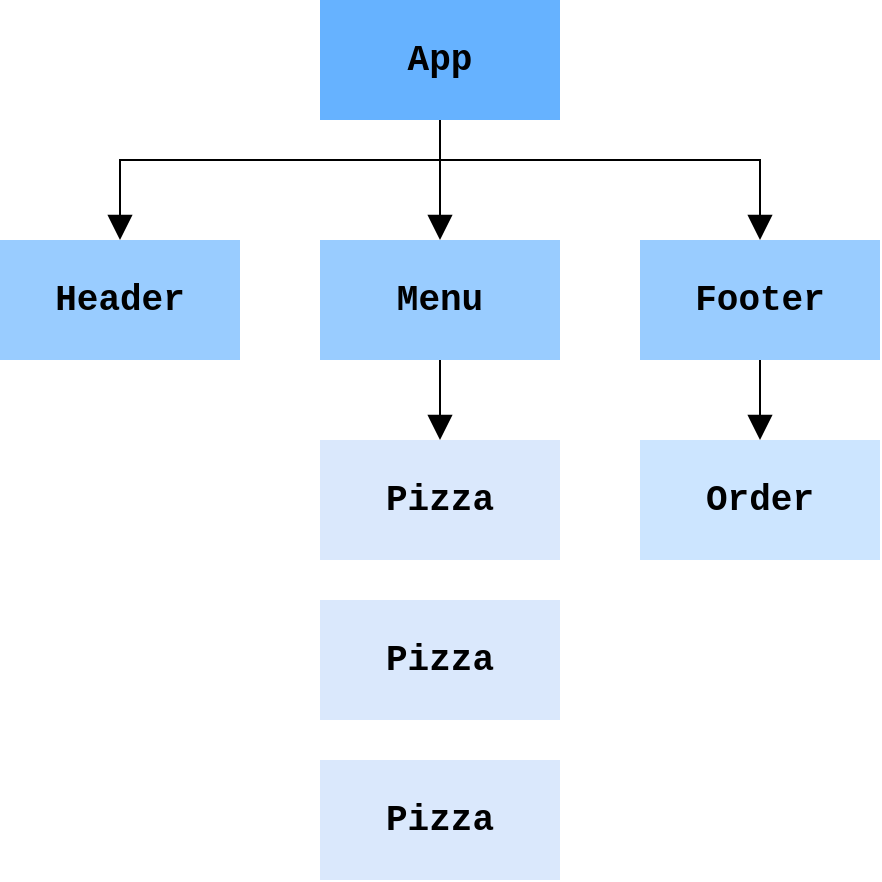 <mxfile version="28.2.5">
  <diagram name="第 1 页" id="OajAl5D_nNuRSK37wesU">
    <mxGraphModel dx="1213" dy="652" grid="1" gridSize="10" guides="1" tooltips="1" connect="1" arrows="1" fold="1" page="1" pageScale="1" pageWidth="827" pageHeight="1169" math="0" shadow="0">
      <root>
        <mxCell id="0" />
        <mxCell id="1" parent="0" />
        <mxCell id="GpwMzeyN66LFu2vq-1a4-3" style="edgeStyle=orthogonalEdgeStyle;rounded=0;orthogonalLoop=1;jettySize=auto;html=1;entryX=0.5;entryY=0;entryDx=0;entryDy=0;endArrow=block;endFill=1;endSize=10;strokeColor=none;fontStyle=1;fontSize=18;" edge="1" parent="1" source="GpwMzeyN66LFu2vq-1a4-1" target="GpwMzeyN66LFu2vq-1a4-2">
          <mxGeometry relative="1" as="geometry" />
        </mxCell>
        <mxCell id="GpwMzeyN66LFu2vq-1a4-11" style="edgeStyle=orthogonalEdgeStyle;shape=connector;rounded=0;orthogonalLoop=1;jettySize=auto;html=1;entryX=0.5;entryY=0;entryDx=0;entryDy=0;strokeColor=none;align=center;verticalAlign=middle;fontFamily=Helvetica;fontSize=18;fontColor=default;labelBackgroundColor=default;endArrow=block;endFill=1;endSize=10;fontStyle=1" edge="1" parent="1" source="GpwMzeyN66LFu2vq-1a4-1" target="GpwMzeyN66LFu2vq-1a4-6">
          <mxGeometry relative="1" as="geometry">
            <Array as="points">
              <mxPoint x="420" y="160" />
              <mxPoint x="580" y="160" />
            </Array>
          </mxGeometry>
        </mxCell>
        <mxCell id="GpwMzeyN66LFu2vq-1a4-12" style="edgeStyle=orthogonalEdgeStyle;shape=connector;rounded=0;orthogonalLoop=1;jettySize=auto;html=1;strokeColor=none;align=center;verticalAlign=middle;fontFamily=Helvetica;fontSize=18;fontColor=default;labelBackgroundColor=default;endArrow=block;endFill=1;endSize=10;fontStyle=1" edge="1" parent="1" source="GpwMzeyN66LFu2vq-1a4-1" target="GpwMzeyN66LFu2vq-1a4-7">
          <mxGeometry relative="1" as="geometry">
            <Array as="points">
              <mxPoint x="420" y="160" />
              <mxPoint x="260" y="160" />
            </Array>
          </mxGeometry>
        </mxCell>
        <mxCell id="GpwMzeyN66LFu2vq-1a4-14" style="edgeStyle=orthogonalEdgeStyle;shape=connector;rounded=0;orthogonalLoop=1;jettySize=auto;html=1;entryX=0.5;entryY=0;entryDx=0;entryDy=0;strokeColor=default;align=center;verticalAlign=middle;fontFamily=Helvetica;fontSize=18;fontColor=default;labelBackgroundColor=default;endArrow=block;endFill=1;endSize=10;" edge="1" parent="1" source="GpwMzeyN66LFu2vq-1a4-1" target="GpwMzeyN66LFu2vq-1a4-2">
          <mxGeometry relative="1" as="geometry" />
        </mxCell>
        <mxCell id="GpwMzeyN66LFu2vq-1a4-15" style="edgeStyle=orthogonalEdgeStyle;shape=connector;rounded=0;orthogonalLoop=1;jettySize=auto;html=1;entryX=0.5;entryY=0;entryDx=0;entryDy=0;strokeColor=default;align=center;verticalAlign=middle;fontFamily=Helvetica;fontSize=18;fontColor=default;labelBackgroundColor=default;endArrow=block;endFill=1;endSize=10;" edge="1" parent="1" source="GpwMzeyN66LFu2vq-1a4-1" target="GpwMzeyN66LFu2vq-1a4-7">
          <mxGeometry relative="1" as="geometry">
            <Array as="points">
              <mxPoint x="420" y="160" />
              <mxPoint x="260" y="160" />
            </Array>
          </mxGeometry>
        </mxCell>
        <mxCell id="GpwMzeyN66LFu2vq-1a4-16" style="edgeStyle=orthogonalEdgeStyle;shape=connector;rounded=0;orthogonalLoop=1;jettySize=auto;html=1;entryX=0.5;entryY=0;entryDx=0;entryDy=0;strokeColor=default;align=center;verticalAlign=middle;fontFamily=Helvetica;fontSize=18;fontColor=default;labelBackgroundColor=default;endArrow=block;endFill=1;endSize=10;" edge="1" parent="1" source="GpwMzeyN66LFu2vq-1a4-1" target="GpwMzeyN66LFu2vq-1a4-6">
          <mxGeometry relative="1" as="geometry">
            <Array as="points">
              <mxPoint x="420" y="160" />
              <mxPoint x="580" y="160" />
            </Array>
          </mxGeometry>
        </mxCell>
        <mxCell id="GpwMzeyN66LFu2vq-1a4-1" value="App" style="rounded=0;whiteSpace=wrap;html=1;fontSize=18;fontFamily=Courier New;rotation=0;fillColor=light-dark(#66B2FF,#007FFF);strokeColor=none;fontStyle=1;fillStyle=solid;" vertex="1" parent="1">
          <mxGeometry x="360" y="80" width="120" height="60" as="geometry" />
        </mxCell>
        <mxCell id="GpwMzeyN66LFu2vq-1a4-10" style="edgeStyle=orthogonalEdgeStyle;rounded=0;orthogonalLoop=1;jettySize=auto;html=1;entryX=0.5;entryY=0;entryDx=0;entryDy=0;strokeColor=none;align=center;verticalAlign=middle;fontFamily=Helvetica;fontSize=18;fontColor=default;labelBackgroundColor=default;endArrow=block;endFill=1;endSize=10;fontStyle=1" edge="1" parent="1" source="GpwMzeyN66LFu2vq-1a4-2" target="GpwMzeyN66LFu2vq-1a4-5">
          <mxGeometry relative="1" as="geometry" />
        </mxCell>
        <mxCell id="GpwMzeyN66LFu2vq-1a4-17" style="edgeStyle=orthogonalEdgeStyle;shape=connector;rounded=0;orthogonalLoop=1;jettySize=auto;html=1;entryX=0.5;entryY=0;entryDx=0;entryDy=0;strokeColor=default;align=center;verticalAlign=middle;fontFamily=Helvetica;fontSize=18;fontColor=default;labelBackgroundColor=default;endArrow=block;endFill=1;endSize=10;" edge="1" parent="1" source="GpwMzeyN66LFu2vq-1a4-2" target="GpwMzeyN66LFu2vq-1a4-5">
          <mxGeometry relative="1" as="geometry" />
        </mxCell>
        <mxCell id="GpwMzeyN66LFu2vq-1a4-2" value="Menu" style="rounded=0;whiteSpace=wrap;html=1;fontSize=18;fontFamily=Courier New;rotation=0;fillColor=#99CCFF;strokeColor=none;fontStyle=1" vertex="1" parent="1">
          <mxGeometry x="360" y="200" width="120" height="60" as="geometry" />
        </mxCell>
        <mxCell id="GpwMzeyN66LFu2vq-1a4-4" value="Pizza" style="rounded=0;whiteSpace=wrap;html=1;fontSize=18;fontFamily=Courier New;rotation=0;strokeColor=none;fillColor=#dae8fc;fontStyle=1" vertex="1" parent="1">
          <mxGeometry x="360" y="380" width="120" height="60" as="geometry" />
        </mxCell>
        <mxCell id="GpwMzeyN66LFu2vq-1a4-5" value="Pizza" style="rounded=0;whiteSpace=wrap;html=1;fontSize=18;fontFamily=Courier New;rotation=0;fillColor=#dae8fc;strokeColor=none;fontStyle=1" vertex="1" parent="1">
          <mxGeometry x="360" y="300" width="120" height="60" as="geometry" />
        </mxCell>
        <mxCell id="GpwMzeyN66LFu2vq-1a4-13" style="edgeStyle=orthogonalEdgeStyle;shape=connector;rounded=0;orthogonalLoop=1;jettySize=auto;html=1;entryX=0.5;entryY=0;entryDx=0;entryDy=0;strokeColor=none;align=center;verticalAlign=middle;fontFamily=Helvetica;fontSize=18;fontColor=default;labelBackgroundColor=default;endArrow=block;endFill=1;endSize=10;fontStyle=1" edge="1" parent="1" source="GpwMzeyN66LFu2vq-1a4-6" target="GpwMzeyN66LFu2vq-1a4-9">
          <mxGeometry relative="1" as="geometry" />
        </mxCell>
        <mxCell id="GpwMzeyN66LFu2vq-1a4-18" style="edgeStyle=orthogonalEdgeStyle;shape=connector;rounded=0;orthogonalLoop=1;jettySize=auto;html=1;entryX=0.5;entryY=0;entryDx=0;entryDy=0;strokeColor=default;align=center;verticalAlign=middle;fontFamily=Helvetica;fontSize=18;fontColor=default;labelBackgroundColor=default;endArrow=block;endFill=1;endSize=10;" edge="1" parent="1" source="GpwMzeyN66LFu2vq-1a4-6" target="GpwMzeyN66LFu2vq-1a4-9">
          <mxGeometry relative="1" as="geometry" />
        </mxCell>
        <mxCell id="GpwMzeyN66LFu2vq-1a4-6" value="Footer" style="rounded=0;whiteSpace=wrap;html=1;fontSize=18;fontFamily=Courier New;rotation=0;strokeColor=none;align=center;verticalAlign=middle;fontColor=default;fillColor=#99CCFF;fontStyle=1" vertex="1" parent="1">
          <mxGeometry x="520" y="200" width="120" height="60" as="geometry" />
        </mxCell>
        <mxCell id="GpwMzeyN66LFu2vq-1a4-7" value="Header" style="rounded=0;whiteSpace=wrap;html=1;fontSize=18;fontFamily=Courier New;rotation=0;strokeColor=none;fillColor=#99CCFF;fontStyle=1" vertex="1" parent="1">
          <mxGeometry x="200" y="200" width="120" height="60" as="geometry" />
        </mxCell>
        <mxCell id="GpwMzeyN66LFu2vq-1a4-8" value="Pizza" style="rounded=0;whiteSpace=wrap;html=1;fontSize=18;fontFamily=Courier New;rotation=0;strokeColor=none;fillColor=#dae8fc;fontStyle=1" vertex="1" parent="1">
          <mxGeometry x="360" y="460" width="120" height="60" as="geometry" />
        </mxCell>
        <mxCell id="GpwMzeyN66LFu2vq-1a4-9" value="Order" style="rounded=0;whiteSpace=wrap;html=1;fontSize=18;fontFamily=Courier New;rotation=0;strokeColor=none;fillColor=#CCE5FF;fontStyle=1" vertex="1" parent="1">
          <mxGeometry x="520" y="300" width="120" height="60" as="geometry" />
        </mxCell>
      </root>
    </mxGraphModel>
  </diagram>
</mxfile>
